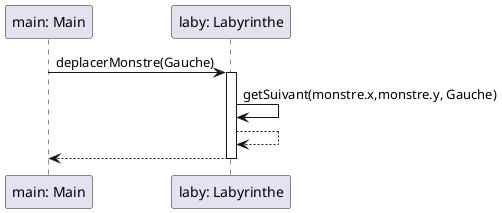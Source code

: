 @startuml
participant "main: Main" as main
participant "laby: Labyrinthe" as laby

main -> laby : deplacerMonstre(Gauche)

activate laby
    laby -> laby : getSuivant(monstre.x,monstre.y, Gauche)
    laby --> laby
    main <-- laby
deactivate laby

@enduml